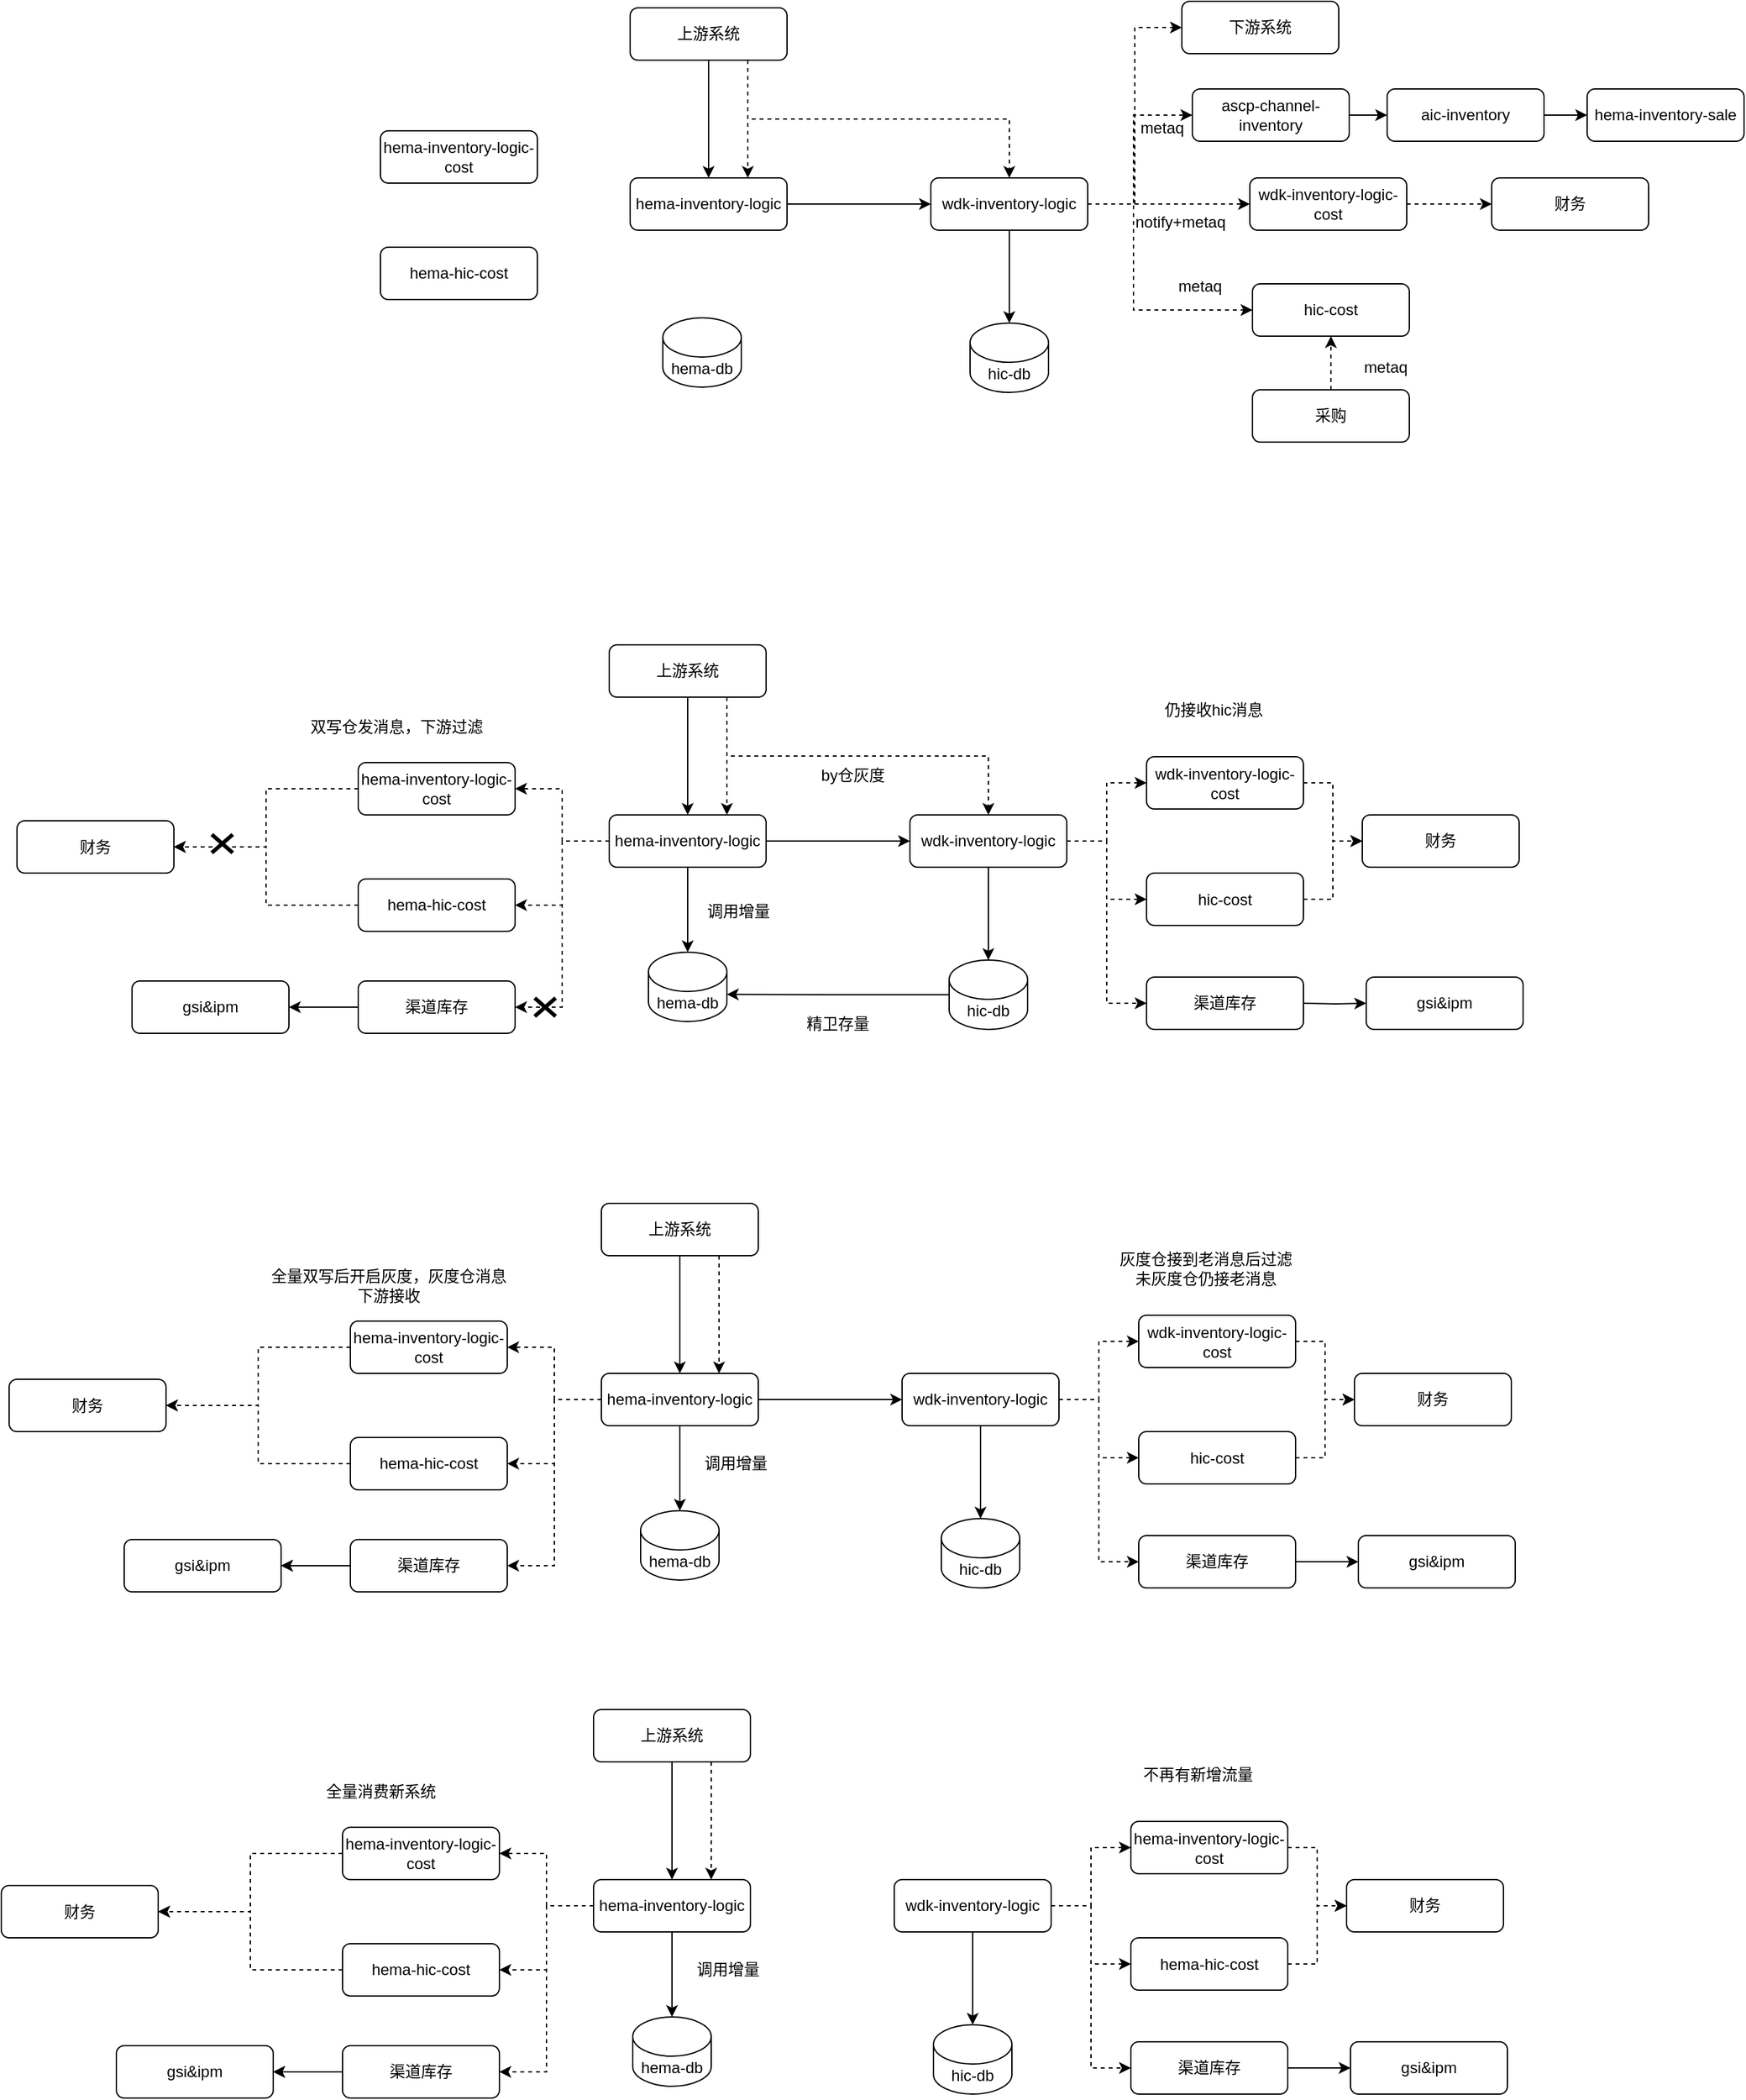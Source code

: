 <mxfile version="22.0.6" type="github">
  <diagram name="第 1 页" id="1-ibpuYYxeppUr7ptc3r">
    <mxGraphModel dx="1306" dy="860" grid="0" gridSize="10" guides="1" tooltips="1" connect="1" arrows="1" fold="1" page="1" pageScale="1" pageWidth="3300" pageHeight="4681" math="0" shadow="0">
      <root>
        <mxCell id="0" />
        <mxCell id="1" parent="0" />
        <mxCell id="QCT88iM2n598MRnO2CrC-7" style="edgeStyle=orthogonalEdgeStyle;rounded=0;orthogonalLoop=1;jettySize=auto;html=1;exitX=0.5;exitY=1;exitDx=0;exitDy=0;" parent="1" source="QCT88iM2n598MRnO2CrC-1" target="QCT88iM2n598MRnO2CrC-2" edge="1">
          <mxGeometry relative="1" as="geometry" />
        </mxCell>
        <mxCell id="QCT88iM2n598MRnO2CrC-80" style="edgeStyle=orthogonalEdgeStyle;rounded=0;orthogonalLoop=1;jettySize=auto;html=1;exitX=0.75;exitY=1;exitDx=0;exitDy=0;dashed=1;" parent="1" source="QCT88iM2n598MRnO2CrC-1" target="QCT88iM2n598MRnO2CrC-3" edge="1">
          <mxGeometry relative="1" as="geometry" />
        </mxCell>
        <mxCell id="QCT88iM2n598MRnO2CrC-81" style="edgeStyle=orthogonalEdgeStyle;rounded=0;orthogonalLoop=1;jettySize=auto;html=1;exitX=0.75;exitY=1;exitDx=0;exitDy=0;entryX=0.75;entryY=0;entryDx=0;entryDy=0;dashed=1;" parent="1" source="QCT88iM2n598MRnO2CrC-1" target="QCT88iM2n598MRnO2CrC-2" edge="1">
          <mxGeometry relative="1" as="geometry" />
        </mxCell>
        <mxCell id="QCT88iM2n598MRnO2CrC-1" value="上游系统" style="rounded=1;whiteSpace=wrap;html=1;" parent="1" vertex="1">
          <mxGeometry x="600" y="80" width="120" height="40" as="geometry" />
        </mxCell>
        <mxCell id="QCT88iM2n598MRnO2CrC-6" style="edgeStyle=orthogonalEdgeStyle;rounded=0;orthogonalLoop=1;jettySize=auto;html=1;exitX=1;exitY=0.5;exitDx=0;exitDy=0;" parent="1" source="QCT88iM2n598MRnO2CrC-2" target="QCT88iM2n598MRnO2CrC-3" edge="1">
          <mxGeometry relative="1" as="geometry" />
        </mxCell>
        <mxCell id="QCT88iM2n598MRnO2CrC-2" value="hema-inventory-logic" style="rounded=1;whiteSpace=wrap;html=1;" parent="1" vertex="1">
          <mxGeometry x="600" y="210" width="120" height="40" as="geometry" />
        </mxCell>
        <mxCell id="QCT88iM2n598MRnO2CrC-27" style="edgeStyle=orthogonalEdgeStyle;rounded=0;orthogonalLoop=1;jettySize=auto;html=1;exitX=1;exitY=0.5;exitDx=0;exitDy=0;entryX=0;entryY=0.5;entryDx=0;entryDy=0;dashed=1;" parent="1" source="QCT88iM2n598MRnO2CrC-3" target="QCT88iM2n598MRnO2CrC-9" edge="1">
          <mxGeometry relative="1" as="geometry">
            <Array as="points">
              <mxPoint x="985" y="230" />
              <mxPoint x="985" y="162" />
            </Array>
          </mxGeometry>
        </mxCell>
        <mxCell id="QCT88iM2n598MRnO2CrC-30" style="edgeStyle=orthogonalEdgeStyle;rounded=0;orthogonalLoop=1;jettySize=auto;html=1;exitX=1;exitY=0.5;exitDx=0;exitDy=0;entryX=0;entryY=0.5;entryDx=0;entryDy=0;dashed=1;" parent="1" source="QCT88iM2n598MRnO2CrC-3" target="QCT88iM2n598MRnO2CrC-21" edge="1">
          <mxGeometry relative="1" as="geometry">
            <Array as="points">
              <mxPoint x="985" y="230" />
              <mxPoint x="985" y="311" />
            </Array>
          </mxGeometry>
        </mxCell>
        <mxCell id="QCT88iM2n598MRnO2CrC-31" style="edgeStyle=orthogonalEdgeStyle;rounded=0;orthogonalLoop=1;jettySize=auto;html=1;exitX=1;exitY=0.5;exitDx=0;exitDy=0;entryX=0;entryY=0.5;entryDx=0;entryDy=0;dashed=1;" parent="1" source="QCT88iM2n598MRnO2CrC-3" target="QCT88iM2n598MRnO2CrC-15" edge="1">
          <mxGeometry relative="1" as="geometry" />
        </mxCell>
        <mxCell id="QCT88iM2n598MRnO2CrC-37" style="edgeStyle=orthogonalEdgeStyle;rounded=0;orthogonalLoop=1;jettySize=auto;html=1;exitX=0.5;exitY=1;exitDx=0;exitDy=0;" parent="1" source="QCT88iM2n598MRnO2CrC-3" target="QCT88iM2n598MRnO2CrC-26" edge="1">
          <mxGeometry relative="1" as="geometry" />
        </mxCell>
        <mxCell id="QCT88iM2n598MRnO2CrC-42" style="edgeStyle=orthogonalEdgeStyle;rounded=0;orthogonalLoop=1;jettySize=auto;html=1;exitX=1;exitY=0.5;exitDx=0;exitDy=0;entryX=0;entryY=0.5;entryDx=0;entryDy=0;dashed=1;" parent="1" source="QCT88iM2n598MRnO2CrC-3" target="QCT88iM2n598MRnO2CrC-41" edge="1">
          <mxGeometry relative="1" as="geometry" />
        </mxCell>
        <mxCell id="QCT88iM2n598MRnO2CrC-3" value="wdk-inventory-logic" style="rounded=1;whiteSpace=wrap;html=1;" parent="1" vertex="1">
          <mxGeometry x="830" y="210" width="120" height="40" as="geometry" />
        </mxCell>
        <mxCell id="QCT88iM2n598MRnO2CrC-28" style="edgeStyle=orthogonalEdgeStyle;rounded=0;orthogonalLoop=1;jettySize=auto;html=1;exitX=1;exitY=0.5;exitDx=0;exitDy=0;" parent="1" source="QCT88iM2n598MRnO2CrC-9" target="QCT88iM2n598MRnO2CrC-11" edge="1">
          <mxGeometry relative="1" as="geometry" />
        </mxCell>
        <mxCell id="QCT88iM2n598MRnO2CrC-9" value="ascp-channel-inventory" style="rounded=1;whiteSpace=wrap;html=1;" parent="1" vertex="1">
          <mxGeometry x="1030" y="142" width="120" height="40" as="geometry" />
        </mxCell>
        <mxCell id="QCT88iM2n598MRnO2CrC-29" style="edgeStyle=orthogonalEdgeStyle;rounded=0;orthogonalLoop=1;jettySize=auto;html=1;exitX=1;exitY=0.5;exitDx=0;exitDy=0;" parent="1" source="QCT88iM2n598MRnO2CrC-11" target="QCT88iM2n598MRnO2CrC-13" edge="1">
          <mxGeometry relative="1" as="geometry" />
        </mxCell>
        <mxCell id="QCT88iM2n598MRnO2CrC-11" value="aic-inventory" style="rounded=1;whiteSpace=wrap;html=1;" parent="1" vertex="1">
          <mxGeometry x="1179" y="142" width="120" height="40" as="geometry" />
        </mxCell>
        <mxCell id="QCT88iM2n598MRnO2CrC-13" value="hema-inventory-sale" style="rounded=1;whiteSpace=wrap;html=1;" parent="1" vertex="1">
          <mxGeometry x="1332" y="142" width="120" height="40" as="geometry" />
        </mxCell>
        <mxCell id="QCT88iM2n598MRnO2CrC-34" style="edgeStyle=orthogonalEdgeStyle;rounded=0;orthogonalLoop=1;jettySize=auto;html=1;exitX=1;exitY=0.5;exitDx=0;exitDy=0;entryX=0;entryY=0.5;entryDx=0;entryDy=0;dashed=1;" parent="1" source="QCT88iM2n598MRnO2CrC-15" target="QCT88iM2n598MRnO2CrC-24" edge="1">
          <mxGeometry relative="1" as="geometry" />
        </mxCell>
        <mxCell id="QCT88iM2n598MRnO2CrC-15" value="wdk-inventory-logic-cost" style="rounded=1;whiteSpace=wrap;html=1;" parent="1" vertex="1">
          <mxGeometry x="1074" y="210" width="120" height="40" as="geometry" />
        </mxCell>
        <mxCell id="QCT88iM2n598MRnO2CrC-20" value="notify+metaq" style="text;html=1;strokeColor=none;fillColor=none;align=center;verticalAlign=middle;whiteSpace=wrap;rounded=0;" parent="1" vertex="1">
          <mxGeometry x="991" y="228" width="60" height="31" as="geometry" />
        </mxCell>
        <mxCell id="QCT88iM2n598MRnO2CrC-21" value="hic-cost" style="rounded=1;whiteSpace=wrap;html=1;" parent="1" vertex="1">
          <mxGeometry x="1076" y="291" width="120" height="40" as="geometry" />
        </mxCell>
        <mxCell id="QCT88iM2n598MRnO2CrC-24" value="财务" style="rounded=1;whiteSpace=wrap;html=1;" parent="1" vertex="1">
          <mxGeometry x="1259" y="210" width="120" height="40" as="geometry" />
        </mxCell>
        <mxCell id="QCT88iM2n598MRnO2CrC-25" value="metaq" style="text;html=1;strokeColor=none;fillColor=none;align=center;verticalAlign=middle;whiteSpace=wrap;rounded=0;" parent="1" vertex="1">
          <mxGeometry x="977" y="157" width="60" height="30" as="geometry" />
        </mxCell>
        <mxCell id="QCT88iM2n598MRnO2CrC-26" value="hic-db" style="shape=cylinder3;whiteSpace=wrap;html=1;boundedLbl=1;backgroundOutline=1;size=15;" parent="1" vertex="1">
          <mxGeometry x="860" y="321" width="60" height="53" as="geometry" />
        </mxCell>
        <mxCell id="QCT88iM2n598MRnO2CrC-35" value="metaq" style="text;html=1;strokeColor=none;fillColor=none;align=center;verticalAlign=middle;whiteSpace=wrap;rounded=0;" parent="1" vertex="1">
          <mxGeometry x="1006" y="278" width="60" height="30" as="geometry" />
        </mxCell>
        <mxCell id="QCT88iM2n598MRnO2CrC-36" value="hema-db" style="shape=cylinder3;whiteSpace=wrap;html=1;boundedLbl=1;backgroundOutline=1;size=15;" parent="1" vertex="1">
          <mxGeometry x="625" y="317" width="60" height="53" as="geometry" />
        </mxCell>
        <mxCell id="QCT88iM2n598MRnO2CrC-39" style="edgeStyle=orthogonalEdgeStyle;rounded=0;orthogonalLoop=1;jettySize=auto;html=1;exitX=0.5;exitY=0;exitDx=0;exitDy=0;dashed=1;" parent="1" source="QCT88iM2n598MRnO2CrC-38" target="QCT88iM2n598MRnO2CrC-21" edge="1">
          <mxGeometry relative="1" as="geometry" />
        </mxCell>
        <mxCell id="QCT88iM2n598MRnO2CrC-38" value="采购" style="rounded=1;whiteSpace=wrap;html=1;" parent="1" vertex="1">
          <mxGeometry x="1076" y="372" width="120" height="40" as="geometry" />
        </mxCell>
        <mxCell id="QCT88iM2n598MRnO2CrC-40" value="metaq" style="text;html=1;strokeColor=none;fillColor=none;align=center;verticalAlign=middle;whiteSpace=wrap;rounded=0;" parent="1" vertex="1">
          <mxGeometry x="1148" y="340" width="60" height="30" as="geometry" />
        </mxCell>
        <mxCell id="QCT88iM2n598MRnO2CrC-41" value="下游系统" style="rounded=1;whiteSpace=wrap;html=1;" parent="1" vertex="1">
          <mxGeometry x="1022" y="75" width="120" height="40" as="geometry" />
        </mxCell>
        <mxCell id="QCT88iM2n598MRnO2CrC-43" style="edgeStyle=orthogonalEdgeStyle;rounded=0;orthogonalLoop=1;jettySize=auto;html=1;exitX=0.5;exitY=1;exitDx=0;exitDy=0;" parent="1" source="QCT88iM2n598MRnO2CrC-44" target="QCT88iM2n598MRnO2CrC-46" edge="1">
          <mxGeometry relative="1" as="geometry" />
        </mxCell>
        <mxCell id="QCT88iM2n598MRnO2CrC-82" style="edgeStyle=orthogonalEdgeStyle;rounded=0;orthogonalLoop=1;jettySize=auto;html=1;exitX=0.75;exitY=1;exitDx=0;exitDy=0;entryX=0.75;entryY=0;entryDx=0;entryDy=0;dashed=1;" parent="1" source="QCT88iM2n598MRnO2CrC-44" target="QCT88iM2n598MRnO2CrC-46" edge="1">
          <mxGeometry relative="1" as="geometry" />
        </mxCell>
        <mxCell id="QCT88iM2n598MRnO2CrC-83" style="edgeStyle=orthogonalEdgeStyle;rounded=0;orthogonalLoop=1;jettySize=auto;html=1;exitX=0.75;exitY=1;exitDx=0;exitDy=0;dashed=1;" parent="1" source="QCT88iM2n598MRnO2CrC-44" target="QCT88iM2n598MRnO2CrC-52" edge="1">
          <mxGeometry relative="1" as="geometry" />
        </mxCell>
        <mxCell id="QCT88iM2n598MRnO2CrC-44" value="上游系统" style="rounded=1;whiteSpace=wrap;html=1;" parent="1" vertex="1">
          <mxGeometry x="584" y="567" width="120" height="40" as="geometry" />
        </mxCell>
        <mxCell id="QCT88iM2n598MRnO2CrC-45" style="edgeStyle=orthogonalEdgeStyle;rounded=0;orthogonalLoop=1;jettySize=auto;html=1;exitX=1;exitY=0.5;exitDx=0;exitDy=0;" parent="1" source="QCT88iM2n598MRnO2CrC-46" target="QCT88iM2n598MRnO2CrC-52" edge="1">
          <mxGeometry relative="1" as="geometry" />
        </mxCell>
        <mxCell id="QCT88iM2n598MRnO2CrC-73" style="edgeStyle=orthogonalEdgeStyle;rounded=0;orthogonalLoop=1;jettySize=auto;html=1;exitX=0.5;exitY=1;exitDx=0;exitDy=0;entryX=0.5;entryY=0;entryDx=0;entryDy=0;entryPerimeter=0;" parent="1" source="QCT88iM2n598MRnO2CrC-46" target="QCT88iM2n598MRnO2CrC-66" edge="1">
          <mxGeometry relative="1" as="geometry" />
        </mxCell>
        <mxCell id="QCT88iM2n598MRnO2CrC-85" style="edgeStyle=orthogonalEdgeStyle;rounded=0;orthogonalLoop=1;jettySize=auto;html=1;exitX=0;exitY=0.5;exitDx=0;exitDy=0;entryX=1;entryY=0.5;entryDx=0;entryDy=0;dashed=1;" parent="1" source="QCT88iM2n598MRnO2CrC-46" target="QCT88iM2n598MRnO2CrC-78" edge="1">
          <mxGeometry relative="1" as="geometry" />
        </mxCell>
        <mxCell id="QCT88iM2n598MRnO2CrC-86" style="edgeStyle=orthogonalEdgeStyle;rounded=0;orthogonalLoop=1;jettySize=auto;html=1;exitX=0;exitY=0.5;exitDx=0;exitDy=0;entryX=1;entryY=0.5;entryDx=0;entryDy=0;dashed=1;" parent="1" source="QCT88iM2n598MRnO2CrC-46" target="QCT88iM2n598MRnO2CrC-79" edge="1">
          <mxGeometry relative="1" as="geometry" />
        </mxCell>
        <mxCell id="QCT88iM2n598MRnO2CrC-99" style="edgeStyle=orthogonalEdgeStyle;rounded=0;orthogonalLoop=1;jettySize=auto;html=1;exitX=0;exitY=0.5;exitDx=0;exitDy=0;entryX=1;entryY=0.5;entryDx=0;entryDy=0;dashed=1;" parent="1" source="QCT88iM2n598MRnO2CrC-46" target="QCT88iM2n598MRnO2CrC-98" edge="1">
          <mxGeometry relative="1" as="geometry" />
        </mxCell>
        <mxCell id="QCT88iM2n598MRnO2CrC-46" value="hema-inventory-logic" style="rounded=1;whiteSpace=wrap;html=1;" parent="1" vertex="1">
          <mxGeometry x="584" y="697" width="120" height="40" as="geometry" />
        </mxCell>
        <mxCell id="QCT88iM2n598MRnO2CrC-50" style="edgeStyle=orthogonalEdgeStyle;rounded=0;orthogonalLoop=1;jettySize=auto;html=1;exitX=0.5;exitY=1;exitDx=0;exitDy=0;" parent="1" source="QCT88iM2n598MRnO2CrC-52" target="QCT88iM2n598MRnO2CrC-64" edge="1">
          <mxGeometry relative="1" as="geometry" />
        </mxCell>
        <mxCell id="QCT88iM2n598MRnO2CrC-96" style="edgeStyle=orthogonalEdgeStyle;rounded=0;orthogonalLoop=1;jettySize=auto;html=1;exitX=1;exitY=0.5;exitDx=0;exitDy=0;entryX=0;entryY=0.5;entryDx=0;entryDy=0;dashed=1;" parent="1" source="QCT88iM2n598MRnO2CrC-52" target="QCT88iM2n598MRnO2CrC-91" edge="1">
          <mxGeometry relative="1" as="geometry" />
        </mxCell>
        <mxCell id="QCT88iM2n598MRnO2CrC-97" style="edgeStyle=orthogonalEdgeStyle;rounded=0;orthogonalLoop=1;jettySize=auto;html=1;exitX=1;exitY=0.5;exitDx=0;exitDy=0;entryX=0;entryY=0.5;entryDx=0;entryDy=0;dashed=1;" parent="1" source="QCT88iM2n598MRnO2CrC-52" target="QCT88iM2n598MRnO2CrC-92" edge="1">
          <mxGeometry relative="1" as="geometry" />
        </mxCell>
        <mxCell id="QCT88iM2n598MRnO2CrC-101" style="edgeStyle=orthogonalEdgeStyle;rounded=0;orthogonalLoop=1;jettySize=auto;html=1;exitX=1;exitY=0.5;exitDx=0;exitDy=0;entryX=0;entryY=0.5;entryDx=0;entryDy=0;dashed=1;" parent="1" source="QCT88iM2n598MRnO2CrC-52" target="QCT88iM2n598MRnO2CrC-100" edge="1">
          <mxGeometry relative="1" as="geometry" />
        </mxCell>
        <mxCell id="QCT88iM2n598MRnO2CrC-52" value="wdk-inventory-logic" style="rounded=1;whiteSpace=wrap;html=1;" parent="1" vertex="1">
          <mxGeometry x="814" y="697" width="120" height="40" as="geometry" />
        </mxCell>
        <mxCell id="QCT88iM2n598MRnO2CrC-71" style="edgeStyle=orthogonalEdgeStyle;rounded=0;orthogonalLoop=1;jettySize=auto;html=1;exitX=0;exitY=0.5;exitDx=0;exitDy=0;exitPerimeter=0;entryX=1;entryY=0;entryDx=0;entryDy=32.25;entryPerimeter=0;" parent="1" source="QCT88iM2n598MRnO2CrC-64" target="QCT88iM2n598MRnO2CrC-66" edge="1">
          <mxGeometry relative="1" as="geometry" />
        </mxCell>
        <mxCell id="QCT88iM2n598MRnO2CrC-64" value="hic-db" style="shape=cylinder3;whiteSpace=wrap;html=1;boundedLbl=1;backgroundOutline=1;size=15;" parent="1" vertex="1">
          <mxGeometry x="844" y="808" width="60" height="53" as="geometry" />
        </mxCell>
        <mxCell id="QCT88iM2n598MRnO2CrC-66" value="hema-db" style="shape=cylinder3;whiteSpace=wrap;html=1;boundedLbl=1;backgroundOutline=1;size=15;" parent="1" vertex="1">
          <mxGeometry x="614" y="802" width="60" height="53" as="geometry" />
        </mxCell>
        <mxCell id="QCT88iM2n598MRnO2CrC-72" value="精卫存量" style="text;html=1;strokeColor=none;fillColor=none;align=center;verticalAlign=middle;whiteSpace=wrap;rounded=0;" parent="1" vertex="1">
          <mxGeometry x="729" y="842" width="60" height="30" as="geometry" />
        </mxCell>
        <mxCell id="QCT88iM2n598MRnO2CrC-74" value="调用增量" style="text;html=1;strokeColor=none;fillColor=none;align=center;verticalAlign=middle;whiteSpace=wrap;rounded=0;" parent="1" vertex="1">
          <mxGeometry x="653" y="756" width="60" height="30" as="geometry" />
        </mxCell>
        <mxCell id="QCT88iM2n598MRnO2CrC-76" value="hema-inventory-logic-cost" style="rounded=1;whiteSpace=wrap;html=1;" parent="1" vertex="1">
          <mxGeometry x="409" y="174" width="120" height="40" as="geometry" />
        </mxCell>
        <mxCell id="QCT88iM2n598MRnO2CrC-77" value="hema-hic-cost" style="rounded=1;whiteSpace=wrap;html=1;" parent="1" vertex="1">
          <mxGeometry x="409" y="263" width="120" height="40" as="geometry" />
        </mxCell>
        <mxCell id="QCT88iM2n598MRnO2CrC-88" style="edgeStyle=orthogonalEdgeStyle;rounded=0;orthogonalLoop=1;jettySize=auto;html=1;exitX=0;exitY=0.5;exitDx=0;exitDy=0;entryX=1;entryY=0.5;entryDx=0;entryDy=0;dashed=1;" parent="1" source="QCT88iM2n598MRnO2CrC-78" target="QCT88iM2n598MRnO2CrC-87" edge="1">
          <mxGeometry relative="1" as="geometry" />
        </mxCell>
        <mxCell id="QCT88iM2n598MRnO2CrC-78" value="hema-inventory-logic-cost" style="rounded=1;whiteSpace=wrap;html=1;" parent="1" vertex="1">
          <mxGeometry x="392" y="657" width="120" height="40" as="geometry" />
        </mxCell>
        <mxCell id="QCT88iM2n598MRnO2CrC-90" style="edgeStyle=orthogonalEdgeStyle;rounded=0;orthogonalLoop=1;jettySize=auto;html=1;exitX=0;exitY=0.5;exitDx=0;exitDy=0;entryX=1;entryY=0.5;entryDx=0;entryDy=0;dashed=1;" parent="1" source="QCT88iM2n598MRnO2CrC-79" target="QCT88iM2n598MRnO2CrC-87" edge="1">
          <mxGeometry relative="1" as="geometry" />
        </mxCell>
        <mxCell id="QCT88iM2n598MRnO2CrC-79" value="hema-hic-cost" style="rounded=1;whiteSpace=wrap;html=1;" parent="1" vertex="1">
          <mxGeometry x="392" y="746" width="120" height="40" as="geometry" />
        </mxCell>
        <mxCell id="QCT88iM2n598MRnO2CrC-84" value="by仓灰度" style="text;html=1;strokeColor=none;fillColor=none;align=center;verticalAlign=middle;whiteSpace=wrap;rounded=0;" parent="1" vertex="1">
          <mxGeometry x="717" y="652" width="107" height="30" as="geometry" />
        </mxCell>
        <mxCell id="QCT88iM2n598MRnO2CrC-87" value="财务" style="rounded=1;whiteSpace=wrap;html=1;" parent="1" vertex="1">
          <mxGeometry x="131" y="701.5" width="120" height="40" as="geometry" />
        </mxCell>
        <mxCell id="QCT88iM2n598MRnO2CrC-102" style="edgeStyle=orthogonalEdgeStyle;rounded=0;orthogonalLoop=1;jettySize=auto;html=1;exitX=1;exitY=0.5;exitDx=0;exitDy=0;entryX=0;entryY=0.5;entryDx=0;entryDy=0;dashed=1;" parent="1" source="QCT88iM2n598MRnO2CrC-91" target="QCT88iM2n598MRnO2CrC-95" edge="1">
          <mxGeometry relative="1" as="geometry" />
        </mxCell>
        <mxCell id="QCT88iM2n598MRnO2CrC-91" value="wdk-inventory-logic-cost" style="rounded=1;whiteSpace=wrap;html=1;" parent="1" vertex="1">
          <mxGeometry x="995" y="652.5" width="120" height="40" as="geometry" />
        </mxCell>
        <mxCell id="QCT88iM2n598MRnO2CrC-104" style="edgeStyle=orthogonalEdgeStyle;rounded=0;orthogonalLoop=1;jettySize=auto;html=1;exitX=1;exitY=0.5;exitDx=0;exitDy=0;entryX=0;entryY=0.5;entryDx=0;entryDy=0;dashed=1;" parent="1" source="QCT88iM2n598MRnO2CrC-92" target="QCT88iM2n598MRnO2CrC-95" edge="1">
          <mxGeometry relative="1" as="geometry" />
        </mxCell>
        <mxCell id="QCT88iM2n598MRnO2CrC-92" value="hic-cost" style="rounded=1;whiteSpace=wrap;html=1;" parent="1" vertex="1">
          <mxGeometry x="995" y="741.5" width="120" height="40" as="geometry" />
        </mxCell>
        <mxCell id="QCT88iM2n598MRnO2CrC-95" value="财务" style="rounded=1;whiteSpace=wrap;html=1;" parent="1" vertex="1">
          <mxGeometry x="1160" y="697" width="120" height="40" as="geometry" />
        </mxCell>
        <mxCell id="QCT88iM2n598MRnO2CrC-110" style="edgeStyle=orthogonalEdgeStyle;rounded=0;orthogonalLoop=1;jettySize=auto;html=1;exitX=0;exitY=0.5;exitDx=0;exitDy=0;" parent="1" source="QCT88iM2n598MRnO2CrC-98" target="QCT88iM2n598MRnO2CrC-109" edge="1">
          <mxGeometry relative="1" as="geometry" />
        </mxCell>
        <mxCell id="QCT88iM2n598MRnO2CrC-98" value="渠道库存" style="rounded=1;whiteSpace=wrap;html=1;" parent="1" vertex="1">
          <mxGeometry x="392" y="824" width="120" height="40" as="geometry" />
        </mxCell>
        <mxCell id="QCT88iM2n598MRnO2CrC-100" value="渠道库存" style="rounded=1;whiteSpace=wrap;html=1;" parent="1" vertex="1">
          <mxGeometry x="995" y="821" width="120" height="40" as="geometry" />
        </mxCell>
        <mxCell id="QCT88iM2n598MRnO2CrC-105" value="双写仓发消息，下游过滤" style="text;html=1;strokeColor=none;fillColor=none;align=center;verticalAlign=middle;whiteSpace=wrap;rounded=0;" parent="1" vertex="1">
          <mxGeometry x="326" y="615" width="191" height="30" as="geometry" />
        </mxCell>
        <mxCell id="QCT88iM2n598MRnO2CrC-107" value="" style="shape=umlDestroy;whiteSpace=wrap;html=1;strokeWidth=3;targetShapes=umlLifeline;" parent="1" vertex="1">
          <mxGeometry x="280" y="712" width="16" height="14" as="geometry" />
        </mxCell>
        <mxCell id="QCT88iM2n598MRnO2CrC-109" value="gsi&amp;amp;ipm" style="rounded=1;whiteSpace=wrap;html=1;" parent="1" vertex="1">
          <mxGeometry x="219" y="824" width="120" height="40" as="geometry" />
        </mxCell>
        <mxCell id="QCT88iM2n598MRnO2CrC-111" value="" style="shape=umlDestroy;whiteSpace=wrap;html=1;strokeWidth=3;targetShapes=umlLifeline;" parent="1" vertex="1">
          <mxGeometry x="527" y="837" width="16" height="14" as="geometry" />
        </mxCell>
        <mxCell id="QCT88iM2n598MRnO2CrC-113" value="仍接收hic消息" style="text;html=1;strokeColor=none;fillColor=none;align=center;verticalAlign=middle;whiteSpace=wrap;rounded=0;" parent="1" vertex="1">
          <mxGeometry x="951" y="602" width="191" height="30" as="geometry" />
        </mxCell>
        <mxCell id="QCT88iM2n598MRnO2CrC-114" style="edgeStyle=orthogonalEdgeStyle;rounded=0;orthogonalLoop=1;jettySize=auto;html=1;exitX=0.5;exitY=1;exitDx=0;exitDy=0;" parent="1" source="QCT88iM2n598MRnO2CrC-117" target="QCT88iM2n598MRnO2CrC-123" edge="1">
          <mxGeometry relative="1" as="geometry" />
        </mxCell>
        <mxCell id="QCT88iM2n598MRnO2CrC-115" style="edgeStyle=orthogonalEdgeStyle;rounded=0;orthogonalLoop=1;jettySize=auto;html=1;exitX=0.75;exitY=1;exitDx=0;exitDy=0;entryX=0.75;entryY=0;entryDx=0;entryDy=0;dashed=1;" parent="1" source="QCT88iM2n598MRnO2CrC-117" target="QCT88iM2n598MRnO2CrC-123" edge="1">
          <mxGeometry relative="1" as="geometry" />
        </mxCell>
        <mxCell id="QCT88iM2n598MRnO2CrC-117" value="上游系统" style="rounded=1;whiteSpace=wrap;html=1;" parent="1" vertex="1">
          <mxGeometry x="578" y="994" width="120" height="40" as="geometry" />
        </mxCell>
        <mxCell id="QCT88iM2n598MRnO2CrC-118" style="edgeStyle=orthogonalEdgeStyle;rounded=0;orthogonalLoop=1;jettySize=auto;html=1;exitX=1;exitY=0.5;exitDx=0;exitDy=0;" parent="1" source="QCT88iM2n598MRnO2CrC-123" target="QCT88iM2n598MRnO2CrC-128" edge="1">
          <mxGeometry relative="1" as="geometry" />
        </mxCell>
        <mxCell id="QCT88iM2n598MRnO2CrC-119" style="edgeStyle=orthogonalEdgeStyle;rounded=0;orthogonalLoop=1;jettySize=auto;html=1;exitX=0.5;exitY=1;exitDx=0;exitDy=0;entryX=0.5;entryY=0;entryDx=0;entryDy=0;entryPerimeter=0;" parent="1" source="QCT88iM2n598MRnO2CrC-123" target="QCT88iM2n598MRnO2CrC-131" edge="1">
          <mxGeometry relative="1" as="geometry" />
        </mxCell>
        <mxCell id="QCT88iM2n598MRnO2CrC-120" style="edgeStyle=orthogonalEdgeStyle;rounded=0;orthogonalLoop=1;jettySize=auto;html=1;exitX=0;exitY=0.5;exitDx=0;exitDy=0;entryX=1;entryY=0.5;entryDx=0;entryDy=0;dashed=1;" parent="1" source="QCT88iM2n598MRnO2CrC-123" target="QCT88iM2n598MRnO2CrC-135" edge="1">
          <mxGeometry relative="1" as="geometry" />
        </mxCell>
        <mxCell id="QCT88iM2n598MRnO2CrC-121" style="edgeStyle=orthogonalEdgeStyle;rounded=0;orthogonalLoop=1;jettySize=auto;html=1;exitX=0;exitY=0.5;exitDx=0;exitDy=0;entryX=1;entryY=0.5;entryDx=0;entryDy=0;dashed=1;" parent="1" source="QCT88iM2n598MRnO2CrC-123" target="QCT88iM2n598MRnO2CrC-137" edge="1">
          <mxGeometry relative="1" as="geometry" />
        </mxCell>
        <mxCell id="QCT88iM2n598MRnO2CrC-122" style="edgeStyle=orthogonalEdgeStyle;rounded=0;orthogonalLoop=1;jettySize=auto;html=1;exitX=0;exitY=0.5;exitDx=0;exitDy=0;entryX=1;entryY=0.5;entryDx=0;entryDy=0;dashed=1;" parent="1" source="QCT88iM2n598MRnO2CrC-123" target="QCT88iM2n598MRnO2CrC-146" edge="1">
          <mxGeometry relative="1" as="geometry" />
        </mxCell>
        <mxCell id="QCT88iM2n598MRnO2CrC-123" value="hema-inventory-logic" style="rounded=1;whiteSpace=wrap;html=1;" parent="1" vertex="1">
          <mxGeometry x="578" y="1124" width="120" height="40" as="geometry" />
        </mxCell>
        <mxCell id="QCT88iM2n598MRnO2CrC-124" style="edgeStyle=orthogonalEdgeStyle;rounded=0;orthogonalLoop=1;jettySize=auto;html=1;exitX=0.5;exitY=1;exitDx=0;exitDy=0;" parent="1" source="QCT88iM2n598MRnO2CrC-128" target="QCT88iM2n598MRnO2CrC-130" edge="1">
          <mxGeometry relative="1" as="geometry" />
        </mxCell>
        <mxCell id="QCT88iM2n598MRnO2CrC-125" style="edgeStyle=orthogonalEdgeStyle;rounded=0;orthogonalLoop=1;jettySize=auto;html=1;exitX=1;exitY=0.5;exitDx=0;exitDy=0;entryX=0;entryY=0.5;entryDx=0;entryDy=0;dashed=1;" parent="1" source="QCT88iM2n598MRnO2CrC-128" target="QCT88iM2n598MRnO2CrC-141" edge="1">
          <mxGeometry relative="1" as="geometry" />
        </mxCell>
        <mxCell id="QCT88iM2n598MRnO2CrC-126" style="edgeStyle=orthogonalEdgeStyle;rounded=0;orthogonalLoop=1;jettySize=auto;html=1;exitX=1;exitY=0.5;exitDx=0;exitDy=0;entryX=0;entryY=0.5;entryDx=0;entryDy=0;dashed=1;" parent="1" source="QCT88iM2n598MRnO2CrC-128" target="QCT88iM2n598MRnO2CrC-143" edge="1">
          <mxGeometry relative="1" as="geometry" />
        </mxCell>
        <mxCell id="QCT88iM2n598MRnO2CrC-127" style="edgeStyle=orthogonalEdgeStyle;rounded=0;orthogonalLoop=1;jettySize=auto;html=1;exitX=1;exitY=0.5;exitDx=0;exitDy=0;entryX=0;entryY=0.5;entryDx=0;entryDy=0;dashed=1;" parent="1" source="QCT88iM2n598MRnO2CrC-128" target="QCT88iM2n598MRnO2CrC-147" edge="1">
          <mxGeometry relative="1" as="geometry" />
        </mxCell>
        <mxCell id="QCT88iM2n598MRnO2CrC-128" value="wdk-inventory-logic" style="rounded=1;whiteSpace=wrap;html=1;" parent="1" vertex="1">
          <mxGeometry x="808" y="1124" width="120" height="40" as="geometry" />
        </mxCell>
        <mxCell id="QCT88iM2n598MRnO2CrC-130" value="hic-db" style="shape=cylinder3;whiteSpace=wrap;html=1;boundedLbl=1;backgroundOutline=1;size=15;" parent="1" vertex="1">
          <mxGeometry x="838" y="1235" width="60" height="53" as="geometry" />
        </mxCell>
        <mxCell id="QCT88iM2n598MRnO2CrC-131" value="hema-db" style="shape=cylinder3;whiteSpace=wrap;html=1;boundedLbl=1;backgroundOutline=1;size=15;" parent="1" vertex="1">
          <mxGeometry x="608" y="1229" width="60" height="53" as="geometry" />
        </mxCell>
        <mxCell id="QCT88iM2n598MRnO2CrC-133" value="调用增量" style="text;html=1;strokeColor=none;fillColor=none;align=center;verticalAlign=middle;whiteSpace=wrap;rounded=0;" parent="1" vertex="1">
          <mxGeometry x="651" y="1178" width="60" height="30" as="geometry" />
        </mxCell>
        <mxCell id="QCT88iM2n598MRnO2CrC-134" style="edgeStyle=orthogonalEdgeStyle;rounded=0;orthogonalLoop=1;jettySize=auto;html=1;exitX=0;exitY=0.5;exitDx=0;exitDy=0;entryX=1;entryY=0.5;entryDx=0;entryDy=0;dashed=1;" parent="1" source="QCT88iM2n598MRnO2CrC-135" target="QCT88iM2n598MRnO2CrC-139" edge="1">
          <mxGeometry relative="1" as="geometry" />
        </mxCell>
        <mxCell id="QCT88iM2n598MRnO2CrC-135" value="hema-inventory-logic-cost" style="rounded=1;whiteSpace=wrap;html=1;" parent="1" vertex="1">
          <mxGeometry x="386" y="1084" width="120" height="40" as="geometry" />
        </mxCell>
        <mxCell id="QCT88iM2n598MRnO2CrC-136" style="edgeStyle=orthogonalEdgeStyle;rounded=0;orthogonalLoop=1;jettySize=auto;html=1;exitX=0;exitY=0.5;exitDx=0;exitDy=0;entryX=1;entryY=0.5;entryDx=0;entryDy=0;dashed=1;" parent="1" source="QCT88iM2n598MRnO2CrC-137" target="QCT88iM2n598MRnO2CrC-139" edge="1">
          <mxGeometry relative="1" as="geometry" />
        </mxCell>
        <mxCell id="QCT88iM2n598MRnO2CrC-137" value="hema-hic-cost" style="rounded=1;whiteSpace=wrap;html=1;" parent="1" vertex="1">
          <mxGeometry x="386" y="1173" width="120" height="40" as="geometry" />
        </mxCell>
        <mxCell id="QCT88iM2n598MRnO2CrC-139" value="财务" style="rounded=1;whiteSpace=wrap;html=1;" parent="1" vertex="1">
          <mxGeometry x="125" y="1128.5" width="120" height="40" as="geometry" />
        </mxCell>
        <mxCell id="QCT88iM2n598MRnO2CrC-140" style="edgeStyle=orthogonalEdgeStyle;rounded=0;orthogonalLoop=1;jettySize=auto;html=1;exitX=1;exitY=0.5;exitDx=0;exitDy=0;entryX=0;entryY=0.5;entryDx=0;entryDy=0;dashed=1;" parent="1" source="QCT88iM2n598MRnO2CrC-141" target="QCT88iM2n598MRnO2CrC-144" edge="1">
          <mxGeometry relative="1" as="geometry" />
        </mxCell>
        <mxCell id="QCT88iM2n598MRnO2CrC-141" value="wdk-inventory-logic-cost" style="rounded=1;whiteSpace=wrap;html=1;" parent="1" vertex="1">
          <mxGeometry x="989" y="1079.5" width="120" height="40" as="geometry" />
        </mxCell>
        <mxCell id="QCT88iM2n598MRnO2CrC-142" style="edgeStyle=orthogonalEdgeStyle;rounded=0;orthogonalLoop=1;jettySize=auto;html=1;exitX=1;exitY=0.5;exitDx=0;exitDy=0;entryX=0;entryY=0.5;entryDx=0;entryDy=0;dashed=1;" parent="1" source="QCT88iM2n598MRnO2CrC-143" target="QCT88iM2n598MRnO2CrC-144" edge="1">
          <mxGeometry relative="1" as="geometry" />
        </mxCell>
        <mxCell id="QCT88iM2n598MRnO2CrC-143" value="hic-cost" style="rounded=1;whiteSpace=wrap;html=1;" parent="1" vertex="1">
          <mxGeometry x="989" y="1168.5" width="120" height="40" as="geometry" />
        </mxCell>
        <mxCell id="QCT88iM2n598MRnO2CrC-144" value="财务" style="rounded=1;whiteSpace=wrap;html=1;" parent="1" vertex="1">
          <mxGeometry x="1154" y="1124" width="120" height="40" as="geometry" />
        </mxCell>
        <mxCell id="QCT88iM2n598MRnO2CrC-145" style="edgeStyle=orthogonalEdgeStyle;rounded=0;orthogonalLoop=1;jettySize=auto;html=1;exitX=0;exitY=0.5;exitDx=0;exitDy=0;" parent="1" source="QCT88iM2n598MRnO2CrC-146" target="QCT88iM2n598MRnO2CrC-150" edge="1">
          <mxGeometry relative="1" as="geometry" />
        </mxCell>
        <mxCell id="QCT88iM2n598MRnO2CrC-153" value="" style="edgeStyle=orthogonalEdgeStyle;rounded=0;orthogonalLoop=1;jettySize=auto;html=1;" parent="1" source="QCT88iM2n598MRnO2CrC-146" target="QCT88iM2n598MRnO2CrC-150" edge="1">
          <mxGeometry relative="1" as="geometry" />
        </mxCell>
        <mxCell id="QCT88iM2n598MRnO2CrC-146" value="渠道库存" style="rounded=1;whiteSpace=wrap;html=1;" parent="1" vertex="1">
          <mxGeometry x="386" y="1251" width="120" height="40" as="geometry" />
        </mxCell>
        <mxCell id="QCT88iM2n598MRnO2CrC-156" style="edgeStyle=orthogonalEdgeStyle;rounded=0;orthogonalLoop=1;jettySize=auto;html=1;exitX=1;exitY=0.5;exitDx=0;exitDy=0;entryX=0;entryY=0.5;entryDx=0;entryDy=0;" parent="1" source="QCT88iM2n598MRnO2CrC-147" target="QCT88iM2n598MRnO2CrC-155" edge="1">
          <mxGeometry relative="1" as="geometry" />
        </mxCell>
        <mxCell id="QCT88iM2n598MRnO2CrC-147" value="渠道库存" style="rounded=1;whiteSpace=wrap;html=1;" parent="1" vertex="1">
          <mxGeometry x="989" y="1248" width="120" height="40" as="geometry" />
        </mxCell>
        <mxCell id="QCT88iM2n598MRnO2CrC-148" value="全量双写后开启灰度，灰度仓消息下游接收" style="text;html=1;strokeColor=none;fillColor=none;align=center;verticalAlign=middle;whiteSpace=wrap;rounded=0;" parent="1" vertex="1">
          <mxGeometry x="320" y="1042" width="191" height="30" as="geometry" />
        </mxCell>
        <mxCell id="QCT88iM2n598MRnO2CrC-150" value="gsi&amp;amp;ipm" style="rounded=1;whiteSpace=wrap;html=1;" parent="1" vertex="1">
          <mxGeometry x="213" y="1251" width="120" height="40" as="geometry" />
        </mxCell>
        <mxCell id="QCT88iM2n598MRnO2CrC-152" value="灰度仓接到老消息后过滤&lt;br&gt;未灰度仓仍接老消息" style="text;html=1;strokeColor=none;fillColor=none;align=center;verticalAlign=middle;whiteSpace=wrap;rounded=0;" parent="1" vertex="1">
          <mxGeometry x="945" y="1029" width="191" height="30" as="geometry" />
        </mxCell>
        <mxCell id="QCT88iM2n598MRnO2CrC-155" value="gsi&amp;amp;ipm" style="rounded=1;whiteSpace=wrap;html=1;" parent="1" vertex="1">
          <mxGeometry x="1157" y="1248" width="120" height="40" as="geometry" />
        </mxCell>
        <mxCell id="QCT88iM2n598MRnO2CrC-157" style="edgeStyle=orthogonalEdgeStyle;rounded=0;orthogonalLoop=1;jettySize=auto;html=1;exitX=1;exitY=0.5;exitDx=0;exitDy=0;entryX=0;entryY=0.5;entryDx=0;entryDy=0;" parent="1" target="QCT88iM2n598MRnO2CrC-158" edge="1">
          <mxGeometry relative="1" as="geometry">
            <mxPoint x="1115" y="841" as="sourcePoint" />
          </mxGeometry>
        </mxCell>
        <mxCell id="QCT88iM2n598MRnO2CrC-158" value="gsi&amp;amp;ipm" style="rounded=1;whiteSpace=wrap;html=1;" parent="1" vertex="1">
          <mxGeometry x="1163" y="821" width="120" height="40" as="geometry" />
        </mxCell>
        <mxCell id="QCT88iM2n598MRnO2CrC-159" style="edgeStyle=orthogonalEdgeStyle;rounded=0;orthogonalLoop=1;jettySize=auto;html=1;exitX=0.5;exitY=1;exitDx=0;exitDy=0;" parent="1" source="QCT88iM2n598MRnO2CrC-161" target="QCT88iM2n598MRnO2CrC-167" edge="1">
          <mxGeometry relative="1" as="geometry" />
        </mxCell>
        <mxCell id="QCT88iM2n598MRnO2CrC-160" style="edgeStyle=orthogonalEdgeStyle;rounded=0;orthogonalLoop=1;jettySize=auto;html=1;exitX=0.75;exitY=1;exitDx=0;exitDy=0;entryX=0.75;entryY=0;entryDx=0;entryDy=0;dashed=1;" parent="1" source="QCT88iM2n598MRnO2CrC-161" target="QCT88iM2n598MRnO2CrC-167" edge="1">
          <mxGeometry relative="1" as="geometry" />
        </mxCell>
        <mxCell id="QCT88iM2n598MRnO2CrC-161" value="上游系统" style="rounded=1;whiteSpace=wrap;html=1;" parent="1" vertex="1">
          <mxGeometry x="572" y="1381" width="120" height="40" as="geometry" />
        </mxCell>
        <mxCell id="QCT88iM2n598MRnO2CrC-163" style="edgeStyle=orthogonalEdgeStyle;rounded=0;orthogonalLoop=1;jettySize=auto;html=1;exitX=0.5;exitY=1;exitDx=0;exitDy=0;entryX=0.5;entryY=0;entryDx=0;entryDy=0;entryPerimeter=0;" parent="1" source="QCT88iM2n598MRnO2CrC-167" target="QCT88iM2n598MRnO2CrC-175" edge="1">
          <mxGeometry relative="1" as="geometry" />
        </mxCell>
        <mxCell id="QCT88iM2n598MRnO2CrC-164" style="edgeStyle=orthogonalEdgeStyle;rounded=0;orthogonalLoop=1;jettySize=auto;html=1;exitX=0;exitY=0.5;exitDx=0;exitDy=0;entryX=1;entryY=0.5;entryDx=0;entryDy=0;dashed=1;" parent="1" source="QCT88iM2n598MRnO2CrC-167" target="QCT88iM2n598MRnO2CrC-179" edge="1">
          <mxGeometry relative="1" as="geometry" />
        </mxCell>
        <mxCell id="QCT88iM2n598MRnO2CrC-165" style="edgeStyle=orthogonalEdgeStyle;rounded=0;orthogonalLoop=1;jettySize=auto;html=1;exitX=0;exitY=0.5;exitDx=0;exitDy=0;entryX=1;entryY=0.5;entryDx=0;entryDy=0;dashed=1;" parent="1" source="QCT88iM2n598MRnO2CrC-167" target="QCT88iM2n598MRnO2CrC-181" edge="1">
          <mxGeometry relative="1" as="geometry" />
        </mxCell>
        <mxCell id="QCT88iM2n598MRnO2CrC-166" style="edgeStyle=orthogonalEdgeStyle;rounded=0;orthogonalLoop=1;jettySize=auto;html=1;exitX=0;exitY=0.5;exitDx=0;exitDy=0;entryX=1;entryY=0.5;entryDx=0;entryDy=0;dashed=1;" parent="1" source="QCT88iM2n598MRnO2CrC-167" target="QCT88iM2n598MRnO2CrC-190" edge="1">
          <mxGeometry relative="1" as="geometry" />
        </mxCell>
        <mxCell id="QCT88iM2n598MRnO2CrC-167" value="hema-inventory-logic" style="rounded=1;whiteSpace=wrap;html=1;" parent="1" vertex="1">
          <mxGeometry x="572" y="1511" width="120" height="40" as="geometry" />
        </mxCell>
        <mxCell id="QCT88iM2n598MRnO2CrC-168" style="edgeStyle=orthogonalEdgeStyle;rounded=0;orthogonalLoop=1;jettySize=auto;html=1;exitX=0.5;exitY=1;exitDx=0;exitDy=0;" parent="1" source="QCT88iM2n598MRnO2CrC-172" target="QCT88iM2n598MRnO2CrC-174" edge="1">
          <mxGeometry relative="1" as="geometry" />
        </mxCell>
        <mxCell id="QCT88iM2n598MRnO2CrC-169" style="edgeStyle=orthogonalEdgeStyle;rounded=0;orthogonalLoop=1;jettySize=auto;html=1;exitX=1;exitY=0.5;exitDx=0;exitDy=0;entryX=0;entryY=0.5;entryDx=0;entryDy=0;dashed=1;" parent="1" source="QCT88iM2n598MRnO2CrC-172" target="QCT88iM2n598MRnO2CrC-184" edge="1">
          <mxGeometry relative="1" as="geometry" />
        </mxCell>
        <mxCell id="QCT88iM2n598MRnO2CrC-170" style="edgeStyle=orthogonalEdgeStyle;rounded=0;orthogonalLoop=1;jettySize=auto;html=1;exitX=1;exitY=0.5;exitDx=0;exitDy=0;entryX=0;entryY=0.5;entryDx=0;entryDy=0;dashed=1;" parent="1" source="QCT88iM2n598MRnO2CrC-172" target="QCT88iM2n598MRnO2CrC-186" edge="1">
          <mxGeometry relative="1" as="geometry" />
        </mxCell>
        <mxCell id="QCT88iM2n598MRnO2CrC-171" style="edgeStyle=orthogonalEdgeStyle;rounded=0;orthogonalLoop=1;jettySize=auto;html=1;exitX=1;exitY=0.5;exitDx=0;exitDy=0;entryX=0;entryY=0.5;entryDx=0;entryDy=0;dashed=1;" parent="1" source="QCT88iM2n598MRnO2CrC-172" target="QCT88iM2n598MRnO2CrC-192" edge="1">
          <mxGeometry relative="1" as="geometry" />
        </mxCell>
        <mxCell id="QCT88iM2n598MRnO2CrC-172" value="wdk-inventory-logic" style="rounded=1;whiteSpace=wrap;html=1;" parent="1" vertex="1">
          <mxGeometry x="802" y="1511" width="120" height="40" as="geometry" />
        </mxCell>
        <mxCell id="QCT88iM2n598MRnO2CrC-174" value="hic-db" style="shape=cylinder3;whiteSpace=wrap;html=1;boundedLbl=1;backgroundOutline=1;size=15;" parent="1" vertex="1">
          <mxGeometry x="832" y="1622" width="60" height="53" as="geometry" />
        </mxCell>
        <mxCell id="QCT88iM2n598MRnO2CrC-175" value="hema-db" style="shape=cylinder3;whiteSpace=wrap;html=1;boundedLbl=1;backgroundOutline=1;size=15;" parent="1" vertex="1">
          <mxGeometry x="602" y="1616" width="60" height="53" as="geometry" />
        </mxCell>
        <mxCell id="QCT88iM2n598MRnO2CrC-177" value="调用增量" style="text;html=1;strokeColor=none;fillColor=none;align=center;verticalAlign=middle;whiteSpace=wrap;rounded=0;" parent="1" vertex="1">
          <mxGeometry x="645" y="1565" width="60" height="30" as="geometry" />
        </mxCell>
        <mxCell id="QCT88iM2n598MRnO2CrC-178" style="edgeStyle=orthogonalEdgeStyle;rounded=0;orthogonalLoop=1;jettySize=auto;html=1;exitX=0;exitY=0.5;exitDx=0;exitDy=0;entryX=1;entryY=0.5;entryDx=0;entryDy=0;dashed=1;" parent="1" source="QCT88iM2n598MRnO2CrC-179" target="QCT88iM2n598MRnO2CrC-182" edge="1">
          <mxGeometry relative="1" as="geometry" />
        </mxCell>
        <mxCell id="QCT88iM2n598MRnO2CrC-179" value="hema-inventory-logic-cost" style="rounded=1;whiteSpace=wrap;html=1;" parent="1" vertex="1">
          <mxGeometry x="380" y="1471" width="120" height="40" as="geometry" />
        </mxCell>
        <mxCell id="QCT88iM2n598MRnO2CrC-180" style="edgeStyle=orthogonalEdgeStyle;rounded=0;orthogonalLoop=1;jettySize=auto;html=1;exitX=0;exitY=0.5;exitDx=0;exitDy=0;entryX=1;entryY=0.5;entryDx=0;entryDy=0;dashed=1;" parent="1" source="QCT88iM2n598MRnO2CrC-181" target="QCT88iM2n598MRnO2CrC-182" edge="1">
          <mxGeometry relative="1" as="geometry" />
        </mxCell>
        <mxCell id="QCT88iM2n598MRnO2CrC-181" value="hema-hic-cost" style="rounded=1;whiteSpace=wrap;html=1;" parent="1" vertex="1">
          <mxGeometry x="380" y="1560" width="120" height="40" as="geometry" />
        </mxCell>
        <mxCell id="QCT88iM2n598MRnO2CrC-182" value="财务" style="rounded=1;whiteSpace=wrap;html=1;" parent="1" vertex="1">
          <mxGeometry x="119" y="1515.5" width="120" height="40" as="geometry" />
        </mxCell>
        <mxCell id="QCT88iM2n598MRnO2CrC-183" style="edgeStyle=orthogonalEdgeStyle;rounded=0;orthogonalLoop=1;jettySize=auto;html=1;exitX=1;exitY=0.5;exitDx=0;exitDy=0;entryX=0;entryY=0.5;entryDx=0;entryDy=0;dashed=1;" parent="1" source="QCT88iM2n598MRnO2CrC-184" target="QCT88iM2n598MRnO2CrC-187" edge="1">
          <mxGeometry relative="1" as="geometry" />
        </mxCell>
        <mxCell id="QCT88iM2n598MRnO2CrC-184" value="hema-inventory-logic-cost" style="rounded=1;whiteSpace=wrap;html=1;" parent="1" vertex="1">
          <mxGeometry x="983" y="1466.5" width="120" height="40" as="geometry" />
        </mxCell>
        <mxCell id="QCT88iM2n598MRnO2CrC-185" style="edgeStyle=orthogonalEdgeStyle;rounded=0;orthogonalLoop=1;jettySize=auto;html=1;exitX=1;exitY=0.5;exitDx=0;exitDy=0;entryX=0;entryY=0.5;entryDx=0;entryDy=0;dashed=1;" parent="1" source="QCT88iM2n598MRnO2CrC-186" target="QCT88iM2n598MRnO2CrC-187" edge="1">
          <mxGeometry relative="1" as="geometry" />
        </mxCell>
        <mxCell id="QCT88iM2n598MRnO2CrC-186" value="hema-hic-cost" style="rounded=1;whiteSpace=wrap;html=1;" parent="1" vertex="1">
          <mxGeometry x="983" y="1555.5" width="120" height="40" as="geometry" />
        </mxCell>
        <mxCell id="QCT88iM2n598MRnO2CrC-187" value="财务" style="rounded=1;whiteSpace=wrap;html=1;" parent="1" vertex="1">
          <mxGeometry x="1148" y="1511" width="120" height="40" as="geometry" />
        </mxCell>
        <mxCell id="QCT88iM2n598MRnO2CrC-188" style="edgeStyle=orthogonalEdgeStyle;rounded=0;orthogonalLoop=1;jettySize=auto;html=1;exitX=0;exitY=0.5;exitDx=0;exitDy=0;" parent="1" source="QCT88iM2n598MRnO2CrC-190" target="QCT88iM2n598MRnO2CrC-194" edge="1">
          <mxGeometry relative="1" as="geometry" />
        </mxCell>
        <mxCell id="QCT88iM2n598MRnO2CrC-189" value="" style="edgeStyle=orthogonalEdgeStyle;rounded=0;orthogonalLoop=1;jettySize=auto;html=1;" parent="1" source="QCT88iM2n598MRnO2CrC-190" target="QCT88iM2n598MRnO2CrC-194" edge="1">
          <mxGeometry relative="1" as="geometry" />
        </mxCell>
        <mxCell id="QCT88iM2n598MRnO2CrC-190" value="渠道库存" style="rounded=1;whiteSpace=wrap;html=1;" parent="1" vertex="1">
          <mxGeometry x="380" y="1638" width="120" height="40" as="geometry" />
        </mxCell>
        <mxCell id="QCT88iM2n598MRnO2CrC-191" style="edgeStyle=orthogonalEdgeStyle;rounded=0;orthogonalLoop=1;jettySize=auto;html=1;exitX=1;exitY=0.5;exitDx=0;exitDy=0;entryX=0;entryY=0.5;entryDx=0;entryDy=0;" parent="1" source="QCT88iM2n598MRnO2CrC-192" target="QCT88iM2n598MRnO2CrC-196" edge="1">
          <mxGeometry relative="1" as="geometry" />
        </mxCell>
        <mxCell id="QCT88iM2n598MRnO2CrC-192" value="渠道库存" style="rounded=1;whiteSpace=wrap;html=1;" parent="1" vertex="1">
          <mxGeometry x="983" y="1635" width="120" height="40" as="geometry" />
        </mxCell>
        <mxCell id="QCT88iM2n598MRnO2CrC-193" value="全量消费新系统" style="text;html=1;strokeColor=none;fillColor=none;align=center;verticalAlign=middle;whiteSpace=wrap;rounded=0;" parent="1" vertex="1">
          <mxGeometry x="314" y="1429" width="191" height="30" as="geometry" />
        </mxCell>
        <mxCell id="QCT88iM2n598MRnO2CrC-194" value="gsi&amp;amp;ipm" style="rounded=1;whiteSpace=wrap;html=1;" parent="1" vertex="1">
          <mxGeometry x="207" y="1638" width="120" height="40" as="geometry" />
        </mxCell>
        <mxCell id="QCT88iM2n598MRnO2CrC-195" value="不再有新增流量" style="text;html=1;strokeColor=none;fillColor=none;align=center;verticalAlign=middle;whiteSpace=wrap;rounded=0;" parent="1" vertex="1">
          <mxGeometry x="939" y="1416" width="191" height="30" as="geometry" />
        </mxCell>
        <mxCell id="QCT88iM2n598MRnO2CrC-196" value="gsi&amp;amp;ipm" style="rounded=1;whiteSpace=wrap;html=1;" parent="1" vertex="1">
          <mxGeometry x="1151" y="1635" width="120" height="40" as="geometry" />
        </mxCell>
      </root>
    </mxGraphModel>
  </diagram>
</mxfile>
